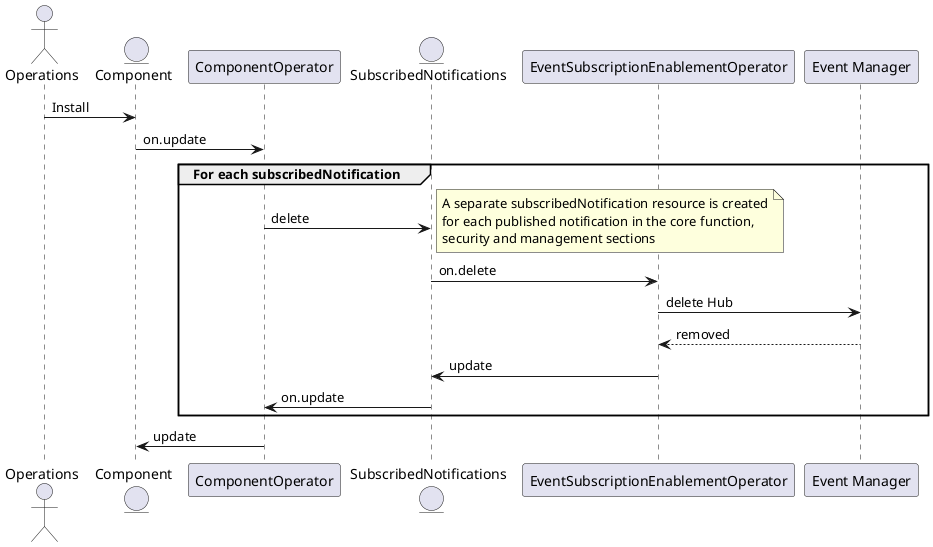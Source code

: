 @startuml

actor Operations
entity Component
participant ComponentOperator
entity SubscribedNotifications
participant EventSubscriptionEnablementOperator
participant "Event Manager" as TMFC019

Component <- Operations : Install
Component -> ComponentOperator: on.update
group For each subscribedNotification
ComponentOperator -> SubscribedNotifications: delete
note right
    A separate subscribedNotification resource is created
    for each published notification in the core function,
    security and management sections
end note
    SubscribedNotifications -> EventSubscriptionEnablementOperator: on.delete
    EventSubscriptionEnablementOperator -> TMFC019: delete Hub
    EventSubscriptionEnablementOperator <-- TMFC019: removed
    SubscribedNotifications <- EventSubscriptionEnablementOperator: update
    ComponentOperator <- SubscribedNotifications: on.update
end
Component <- ComponentOperator: update

@enduml